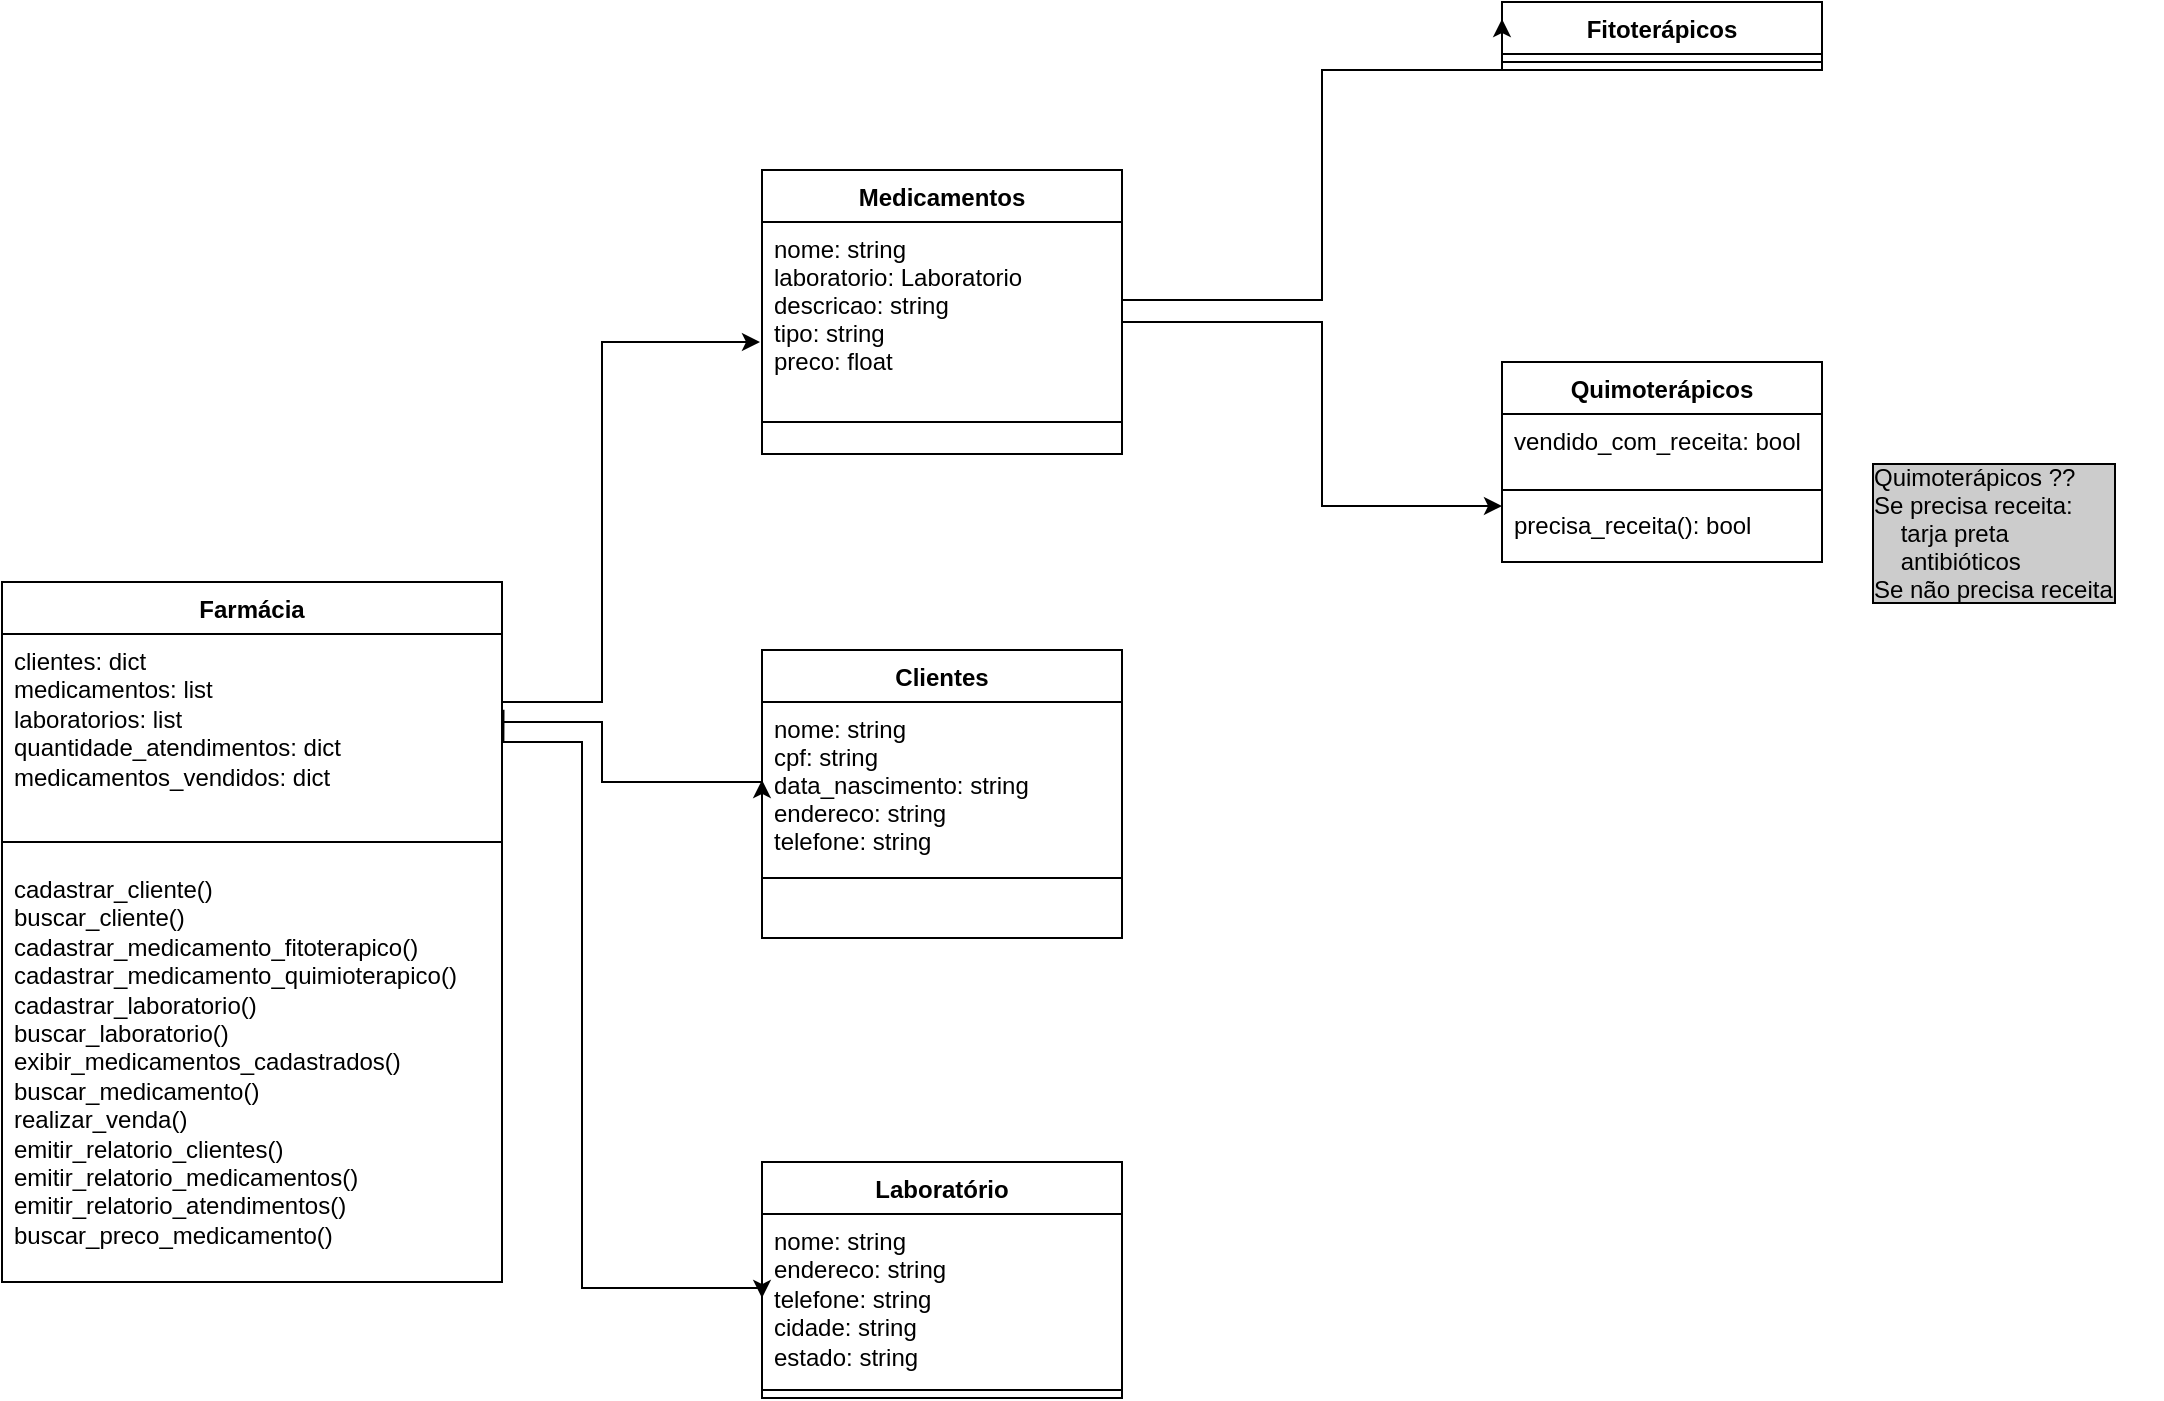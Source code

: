 <mxfile version="21.6.8" type="device">
  <diagram id="C5RBs43oDa-KdzZeNtuy" name="Page-1">
    <mxGraphModel dx="2103" dy="1775" grid="1" gridSize="10" guides="1" tooltips="1" connect="1" arrows="1" fold="1" page="1" pageScale="1" pageWidth="827" pageHeight="1169" math="0" shadow="0">
      <root>
        <mxCell id="WIyWlLk6GJQsqaUBKTNV-0" />
        <mxCell id="WIyWlLk6GJQsqaUBKTNV-1" parent="WIyWlLk6GJQsqaUBKTNV-0" />
        <mxCell id="zkfFHV4jXpPFQw0GAbJ--0" value="Clientes" style="swimlane;fontStyle=1;align=center;verticalAlign=top;childLayout=stackLayout;horizontal=1;startSize=26;horizontalStack=0;resizeParent=1;resizeLast=0;collapsible=1;marginBottom=0;rounded=0;shadow=0;strokeWidth=1;" parent="WIyWlLk6GJQsqaUBKTNV-1" vertex="1">
          <mxGeometry x="320" y="284" width="180" height="144" as="geometry">
            <mxRectangle x="230" y="140" width="160" height="26" as="alternateBounds" />
          </mxGeometry>
        </mxCell>
        <mxCell id="zkfFHV4jXpPFQw0GAbJ--1" value="nome: string             &#xa;cpf: string                 &#xa;data_nascimento: string      &#xa;endereco: string            &#xa;telefone: string  " style="text;align=left;verticalAlign=top;spacingLeft=4;spacingRight=4;overflow=hidden;rotatable=0;points=[[0,0.5],[1,0.5]];portConstraint=eastwest;" parent="zkfFHV4jXpPFQw0GAbJ--0" vertex="1">
          <mxGeometry y="26" width="180" height="84" as="geometry" />
        </mxCell>
        <mxCell id="zkfFHV4jXpPFQw0GAbJ--4" value="" style="line;html=1;strokeWidth=1;align=left;verticalAlign=middle;spacingTop=-1;spacingLeft=3;spacingRight=3;rotatable=0;labelPosition=right;points=[];portConstraint=eastwest;" parent="zkfFHV4jXpPFQw0GAbJ--0" vertex="1">
          <mxGeometry y="110" width="180" height="8" as="geometry" />
        </mxCell>
        <mxCell id="zkfFHV4jXpPFQw0GAbJ--6" value="Medicamentos" style="swimlane;fontStyle=1;align=center;verticalAlign=top;childLayout=stackLayout;horizontal=1;startSize=26;horizontalStack=0;resizeParent=1;resizeLast=0;collapsible=1;marginBottom=0;rounded=0;shadow=0;strokeWidth=1;" parent="WIyWlLk6GJQsqaUBKTNV-1" vertex="1">
          <mxGeometry x="320" y="44" width="180" height="142" as="geometry">
            <mxRectangle x="130" y="380" width="160" height="26" as="alternateBounds" />
          </mxGeometry>
        </mxCell>
        <mxCell id="zkfFHV4jXpPFQw0GAbJ--7" value="nome: string                   &#xa;laboratorio: Laboratorio       &#xa;descricao: string              &#xa;tipo: string                   &#xa;preco: float" style="text;align=left;verticalAlign=top;spacingLeft=4;spacingRight=4;overflow=hidden;rotatable=0;points=[[0,0.5],[1,0.5]];portConstraint=eastwest;" parent="zkfFHV4jXpPFQw0GAbJ--6" vertex="1">
          <mxGeometry y="26" width="180" height="84" as="geometry" />
        </mxCell>
        <mxCell id="zkfFHV4jXpPFQw0GAbJ--9" value="" style="line;html=1;strokeWidth=1;align=left;verticalAlign=middle;spacingTop=-1;spacingLeft=3;spacingRight=3;rotatable=0;labelPosition=right;points=[];portConstraint=eastwest;" parent="zkfFHV4jXpPFQw0GAbJ--6" vertex="1">
          <mxGeometry y="110" width="180" height="32" as="geometry" />
        </mxCell>
        <mxCell id="XpELWPRSXxYQe8XZWxeh-12" value="Quimoterápicos ??&#xa;Se precisa receita:&#xa;    tarja preta &#xa;    antibióticos&#xa;Se não precisa receita" style="text;align=left;verticalAlign=top;spacingLeft=4;spacingRight=4;overflow=hidden;rotatable=0;points=[[0,0.5],[1,0.5]];portConstraint=eastwest;rounded=0;shadow=0;html=0;labelBorderColor=default;labelBackgroundColor=#CCCCCC;" parent="WIyWlLk6GJQsqaUBKTNV-1" vertex="1">
          <mxGeometry x="870" y="184" width="150" height="100" as="geometry" />
        </mxCell>
        <mxCell id="XpELWPRSXxYQe8XZWxeh-13" value="Farmácia" style="swimlane;fontStyle=1;align=center;verticalAlign=top;childLayout=stackLayout;horizontal=1;startSize=26;horizontalStack=0;resizeParent=1;resizeParentMax=0;resizeLast=0;collapsible=1;marginBottom=0;whiteSpace=wrap;html=1;" parent="WIyWlLk6GJQsqaUBKTNV-1" vertex="1">
          <mxGeometry x="-60" y="250" width="250" height="350" as="geometry" />
        </mxCell>
        <mxCell id="XpELWPRSXxYQe8XZWxeh-14" value="clientes: dict&amp;nbsp;&lt;br&gt;medicamentos: list&lt;br&gt;laboratorios: list&amp;nbsp;&lt;br&gt;quantidade_atendimentos: dict&amp;nbsp;&lt;br&gt;medicamentos_vendidos: dict" style="text;strokeColor=none;fillColor=none;align=left;verticalAlign=top;spacingLeft=4;spacingRight=4;overflow=hidden;rotatable=0;points=[[0,0.5],[1,0.5]];portConstraint=eastwest;whiteSpace=wrap;html=1;" parent="XpELWPRSXxYQe8XZWxeh-13" vertex="1">
          <mxGeometry y="26" width="250" height="94" as="geometry" />
        </mxCell>
        <mxCell id="XpELWPRSXxYQe8XZWxeh-15" value="" style="line;strokeWidth=1;fillColor=none;align=left;verticalAlign=middle;spacingTop=-1;spacingLeft=3;spacingRight=3;rotatable=0;labelPosition=right;points=[];portConstraint=eastwest;strokeColor=inherit;" parent="XpELWPRSXxYQe8XZWxeh-13" vertex="1">
          <mxGeometry y="120" width="250" height="20" as="geometry" />
        </mxCell>
        <mxCell id="XpELWPRSXxYQe8XZWxeh-16" value="&lt;div&gt;cadastrar_cliente()&amp;nbsp; &amp;nbsp; &amp;nbsp;&lt;/div&gt;&lt;div&gt;buscar_cliente()&amp;nbsp; &amp;nbsp; &amp;nbsp;&amp;nbsp;&lt;/div&gt;&lt;div&gt;cadastrar_medicamento_fitoterapico()&lt;/div&gt;&lt;div&gt;cadastrar_medicamento_quimioterapico()&lt;/div&gt;&lt;div&gt;cadastrar_laboratorio()&amp;nbsp; &amp;nbsp; &amp;nbsp; &amp;nbsp;&amp;nbsp;&lt;/div&gt;&lt;div&gt;buscar_laboratorio()&amp;nbsp; &amp;nbsp; &amp;nbsp; &amp;nbsp; &amp;nbsp; &amp;nbsp;&amp;nbsp;&lt;/div&gt;&lt;div&gt;exibir_medicamentos_cadastrados()&amp;nbsp;&lt;/div&gt;&lt;div&gt;buscar_medicamento()&amp;nbsp; &amp;nbsp; &amp;nbsp; &amp;nbsp; &amp;nbsp; &amp;nbsp;&lt;/div&gt;&lt;div&gt;realizar_venda()&amp;nbsp; &amp;nbsp; &amp;nbsp; &amp;nbsp; &amp;nbsp; &amp;nbsp; &amp;nbsp; &amp;nbsp;&lt;/div&gt;&lt;div&gt;emitir_relatorio_clientes()&amp;nbsp; &amp;nbsp; &amp;nbsp;&lt;/div&gt;&lt;div&gt;emitir_relatorio_medicamentos()&lt;/div&gt;&lt;div&gt;emitir_relatorio_atendimentos()&amp;nbsp;&lt;/div&gt;&lt;div&gt;buscar_preco_medicamento()&amp;nbsp;&lt;/div&gt;" style="text;strokeColor=none;fillColor=none;align=left;verticalAlign=top;spacingLeft=4;spacingRight=4;overflow=hidden;rotatable=0;points=[[0,0.5],[1,0.5]];portConstraint=eastwest;whiteSpace=wrap;html=1;" parent="XpELWPRSXxYQe8XZWxeh-13" vertex="1">
          <mxGeometry y="140" width="250" height="210" as="geometry" />
        </mxCell>
        <mxCell id="XpELWPRSXxYQe8XZWxeh-19" style="edgeStyle=orthogonalEdgeStyle;rounded=0;orthogonalLoop=1;jettySize=auto;html=1;" parent="WIyWlLk6GJQsqaUBKTNV-1" source="XpELWPRSXxYQe8XZWxeh-14" edge="1">
          <mxGeometry relative="1" as="geometry">
            <mxPoint x="319" y="130" as="targetPoint" />
            <Array as="points">
              <mxPoint x="240" y="310" />
              <mxPoint x="240" y="130" />
              <mxPoint x="319" y="130" />
            </Array>
          </mxGeometry>
        </mxCell>
        <mxCell id="XpELWPRSXxYQe8XZWxeh-25" value="Fitoterápicos" style="swimlane;fontStyle=1;align=center;verticalAlign=top;childLayout=stackLayout;horizontal=1;startSize=26;horizontalStack=0;resizeParent=1;resizeParentMax=0;resizeLast=0;collapsible=1;marginBottom=0;whiteSpace=wrap;html=1;" parent="WIyWlLk6GJQsqaUBKTNV-1" vertex="1">
          <mxGeometry x="690" y="-40" width="160" height="34" as="geometry" />
        </mxCell>
        <mxCell id="XpELWPRSXxYQe8XZWxeh-27" value="" style="line;strokeWidth=1;fillColor=none;align=left;verticalAlign=middle;spacingTop=-1;spacingLeft=3;spacingRight=3;rotatable=0;labelPosition=right;points=[];portConstraint=eastwest;strokeColor=inherit;" parent="XpELWPRSXxYQe8XZWxeh-25" vertex="1">
          <mxGeometry y="26" width="160" height="8" as="geometry" />
        </mxCell>
        <mxCell id="XpELWPRSXxYQe8XZWxeh-29" value="Quimoterápicos" style="swimlane;fontStyle=1;align=center;verticalAlign=top;childLayout=stackLayout;horizontal=1;startSize=26;horizontalStack=0;resizeParent=1;resizeParentMax=0;resizeLast=0;collapsible=1;marginBottom=0;whiteSpace=wrap;html=1;" parent="WIyWlLk6GJQsqaUBKTNV-1" vertex="1">
          <mxGeometry x="690" y="140" width="160" height="100" as="geometry" />
        </mxCell>
        <mxCell id="XpELWPRSXxYQe8XZWxeh-30" value="vendido_com_receita: bool" style="text;strokeColor=none;fillColor=none;align=left;verticalAlign=top;spacingLeft=4;spacingRight=4;overflow=hidden;rotatable=0;points=[[0,0.5],[1,0.5]];portConstraint=eastwest;whiteSpace=wrap;html=1;" parent="XpELWPRSXxYQe8XZWxeh-29" vertex="1">
          <mxGeometry y="26" width="160" height="34" as="geometry" />
        </mxCell>
        <mxCell id="XpELWPRSXxYQe8XZWxeh-31" value="" style="line;strokeWidth=1;fillColor=none;align=left;verticalAlign=middle;spacingTop=-1;spacingLeft=3;spacingRight=3;rotatable=0;labelPosition=right;points=[];portConstraint=eastwest;strokeColor=inherit;" parent="XpELWPRSXxYQe8XZWxeh-29" vertex="1">
          <mxGeometry y="60" width="160" height="8" as="geometry" />
        </mxCell>
        <mxCell id="XpELWPRSXxYQe8XZWxeh-32" value="precisa_receita(): bool" style="text;strokeColor=none;fillColor=none;align=left;verticalAlign=top;spacingLeft=4;spacingRight=4;overflow=hidden;rotatable=0;points=[[0,0.5],[1,0.5]];portConstraint=eastwest;whiteSpace=wrap;html=1;" parent="XpELWPRSXxYQe8XZWxeh-29" vertex="1">
          <mxGeometry y="68" width="160" height="32" as="geometry" />
        </mxCell>
        <mxCell id="XpELWPRSXxYQe8XZWxeh-33" style="edgeStyle=orthogonalEdgeStyle;rounded=0;orthogonalLoop=1;jettySize=auto;html=1;entryX=0;entryY=0.25;entryDx=0;entryDy=0;" parent="WIyWlLk6GJQsqaUBKTNV-1" target="XpELWPRSXxYQe8XZWxeh-25" edge="1">
          <mxGeometry relative="1" as="geometry">
            <Array as="points">
              <mxPoint x="600" y="109" />
              <mxPoint x="600" y="-6" />
            </Array>
            <mxPoint x="500" y="109" as="sourcePoint" />
          </mxGeometry>
        </mxCell>
        <mxCell id="XpELWPRSXxYQe8XZWxeh-34" style="edgeStyle=orthogonalEdgeStyle;rounded=0;orthogonalLoop=1;jettySize=auto;html=1;" parent="WIyWlLk6GJQsqaUBKTNV-1" target="XpELWPRSXxYQe8XZWxeh-29" edge="1">
          <mxGeometry relative="1" as="geometry">
            <mxPoint x="500" y="122" as="sourcePoint" />
            <mxPoint x="690" y="202" as="targetPoint" />
            <Array as="points">
              <mxPoint x="500" y="120" />
              <mxPoint x="600" y="120" />
              <mxPoint x="600" y="212" />
            </Array>
          </mxGeometry>
        </mxCell>
        <mxCell id="XpELWPRSXxYQe8XZWxeh-35" value="Laboratório" style="swimlane;fontStyle=1;align=center;verticalAlign=top;childLayout=stackLayout;horizontal=1;startSize=26;horizontalStack=0;resizeParent=1;resizeParentMax=0;resizeLast=0;collapsible=1;marginBottom=0;whiteSpace=wrap;html=1;" parent="WIyWlLk6GJQsqaUBKTNV-1" vertex="1">
          <mxGeometry x="320" y="540" width="180" height="118" as="geometry" />
        </mxCell>
        <mxCell id="XpELWPRSXxYQe8XZWxeh-36" value="&lt;div&gt;nome: string&amp;nbsp; &amp;nbsp; &amp;nbsp; &amp;nbsp; &amp;nbsp; &amp;nbsp; &amp;nbsp; &amp;nbsp; &amp;nbsp; &amp;nbsp;&lt;/div&gt;&lt;div&gt;endereco: string&amp;nbsp; &amp;nbsp; &amp;nbsp; &amp;nbsp; &amp;nbsp; &amp;nbsp; &amp;nbsp;&amp;nbsp;&lt;/div&gt;&lt;div&gt;telefone: string&amp;nbsp; &amp;nbsp; &amp;nbsp; &amp;nbsp; &amp;nbsp; &amp;nbsp; &amp;nbsp; &amp;nbsp;&lt;/div&gt;&lt;div&gt;cidade: string&amp;nbsp; &amp;nbsp; &amp;nbsp; &amp;nbsp; &amp;nbsp; &amp;nbsp; &amp;nbsp; &amp;nbsp; &amp;nbsp;&lt;/div&gt;&lt;div&gt;estado: string&amp;nbsp;&lt;/div&gt;" style="text;strokeColor=none;fillColor=none;align=left;verticalAlign=top;spacingLeft=4;spacingRight=4;overflow=hidden;rotatable=0;points=[[0,0.5],[1,0.5]];portConstraint=eastwest;whiteSpace=wrap;html=1;" parent="XpELWPRSXxYQe8XZWxeh-35" vertex="1">
          <mxGeometry y="26" width="180" height="84" as="geometry" />
        </mxCell>
        <mxCell id="XpELWPRSXxYQe8XZWxeh-37" value="" style="line;strokeWidth=1;fillColor=none;align=left;verticalAlign=middle;spacingTop=-1;spacingLeft=3;spacingRight=3;rotatable=0;labelPosition=right;points=[];portConstraint=eastwest;strokeColor=inherit;" parent="XpELWPRSXxYQe8XZWxeh-35" vertex="1">
          <mxGeometry y="110" width="180" height="8" as="geometry" />
        </mxCell>
        <mxCell id="XpELWPRSXxYQe8XZWxeh-39" style="edgeStyle=orthogonalEdgeStyle;rounded=0;orthogonalLoop=1;jettySize=auto;html=1;entryX=0;entryY=0.5;entryDx=0;entryDy=0;" parent="WIyWlLk6GJQsqaUBKTNV-1" source="XpELWPRSXxYQe8XZWxeh-14" edge="1">
          <mxGeometry relative="1" as="geometry">
            <mxPoint x="320" y="349" as="targetPoint" />
            <Array as="points">
              <mxPoint x="240" y="320" />
              <mxPoint x="240" y="350" />
            </Array>
          </mxGeometry>
        </mxCell>
        <mxCell id="XpELWPRSXxYQe8XZWxeh-40" style="edgeStyle=orthogonalEdgeStyle;rounded=0;orthogonalLoop=1;jettySize=auto;html=1;entryX=0;entryY=0.5;entryDx=0;entryDy=0;exitX=1.003;exitY=0.403;exitDx=0;exitDy=0;exitPerimeter=0;" parent="WIyWlLk6GJQsqaUBKTNV-1" target="XpELWPRSXxYQe8XZWxeh-36" edge="1" source="XpELWPRSXxYQe8XZWxeh-14">
          <mxGeometry relative="1" as="geometry">
            <mxPoint x="180" y="350" as="sourcePoint" />
            <Array as="points">
              <mxPoint x="191" y="330" />
              <mxPoint x="230" y="330" />
              <mxPoint x="230" y="603" />
            </Array>
          </mxGeometry>
        </mxCell>
      </root>
    </mxGraphModel>
  </diagram>
</mxfile>
